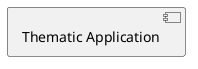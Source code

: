 @startuml
	[Thematic Application] as group___tep_application [[../groups/group___tep_application.html]]
@enduml
